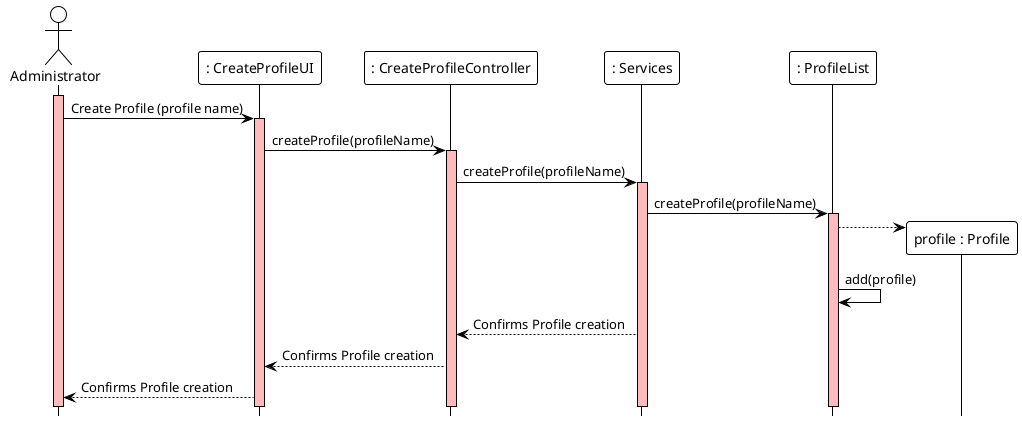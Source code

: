 @startuml
!theme plain
hide footbox
actor Administrator  as Administrator
participant ": CreateProfileUI" as UI
participant ": CreateProfileController" as Controller
participant ": Services" as Services
participant ": ProfileList" as List

activate Administrator #FFBBBB
Administrator ->  UI : Create Profile (profile name)
activate UI #FFBBBB
UI -> Controller : createProfile(profileName)
activate Controller #FFBBBB
Controller -> Services : createProfile(profileName)
activate Services #FFBBBB
Services -> List : createProfile(profileName)
activate List #FFBBBB

List -->"profile : Profile" **
List -> List : add(profile)

Services --> Controller : Confirms Profile creation
Controller --> UI : Confirms Profile creation
UI --> Administrator : Confirms Profile creation
@enduml